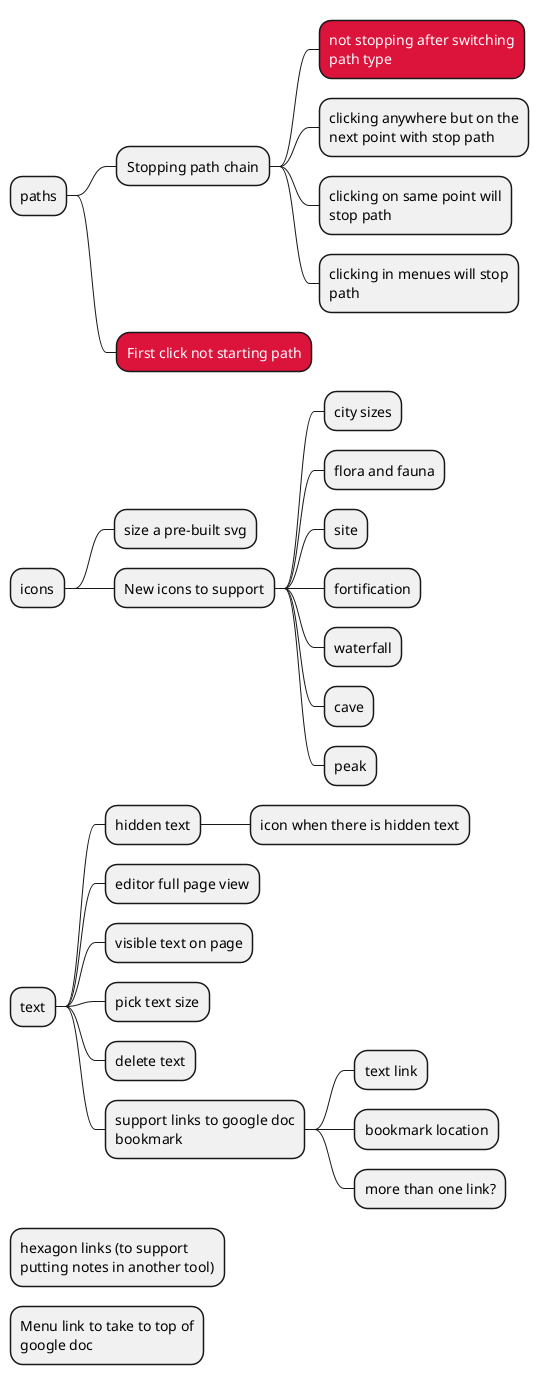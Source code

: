 @startmindmap

<style>

MindmapDiagram {
  node {
    MaximumWidth: 200
  }

  .bug {
    BackgroundColor: Crimson
    FontColor: White
  }
}

</style>

* paths
** Stopping path chain
*** not stopping after switching path type <<bug>>
*** clicking anywhere but on the next point with stop path
*** clicking on same point will stop path
*** clicking in menues will stop path
** First click not starting path <<bug>>

* icons
** size a pre-built svg
** New icons to support
*** city sizes
*** flora and fauna
*** site
*** fortification
*** waterfall
*** cave
*** peak

* text
** hidden text
*** icon when there is hidden text
** editor full page view
** visible text on page
** pick text size
** delete text
** support links to google doc bookmark
*** text link
*** bookmark location
*** more than one link?

* hexagon links (to support putting notes in another tool)
* Menu link to take to top of google doc

@endmindmap